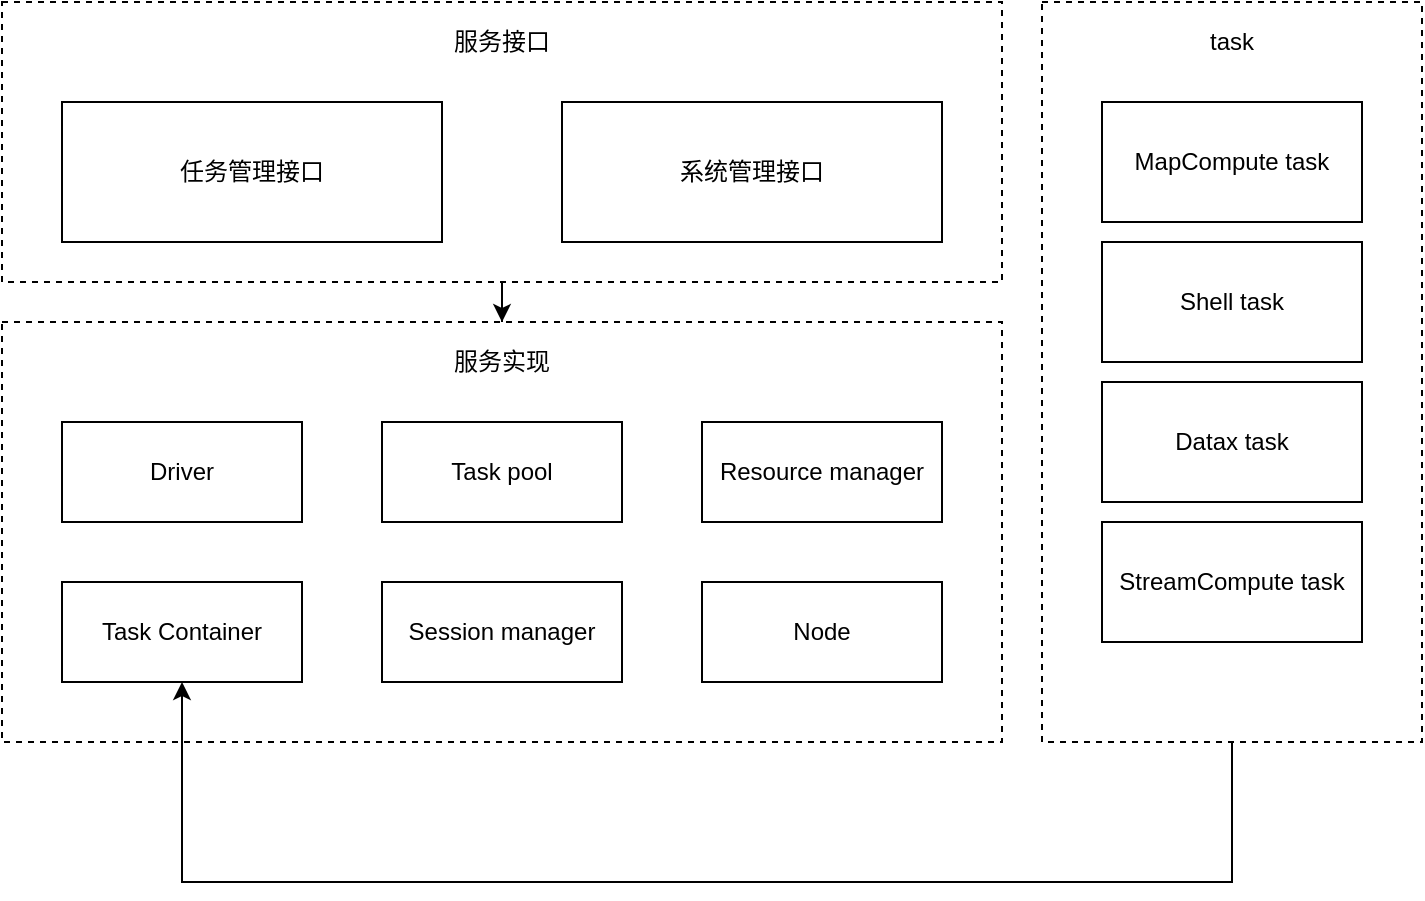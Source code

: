 <mxfile version="12.6.5" type="device"><diagram id="b2VdTtuiQnC4tg6ZsPgR" name="Page-1"><mxGraphModel dx="1024" dy="592" grid="1" gridSize="10" guides="1" tooltips="1" connect="1" arrows="1" fold="1" page="1" pageScale="1" pageWidth="2339" pageHeight="3300" math="0" shadow="0"><root><mxCell id="0"/><mxCell id="1" parent="0"/><mxCell id="pS1z1kY1MdL4Zd-jcvPW-20" style="edgeStyle=orthogonalEdgeStyle;rounded=0;orthogonalLoop=1;jettySize=auto;html=1;entryX=0.5;entryY=0;entryDx=0;entryDy=0;" edge="1" parent="1" source="pS1z1kY1MdL4Zd-jcvPW-1" target="pS1z1kY1MdL4Zd-jcvPW-2"><mxGeometry relative="1" as="geometry"/></mxCell><mxCell id="pS1z1kY1MdL4Zd-jcvPW-1" value="" style="rounded=0;whiteSpace=wrap;html=1;dashed=1;" vertex="1" parent="1"><mxGeometry x="110" y="100" width="500" height="140" as="geometry"/></mxCell><mxCell id="pS1z1kY1MdL4Zd-jcvPW-2" value="" style="rounded=0;whiteSpace=wrap;html=1;dashed=1;" vertex="1" parent="1"><mxGeometry x="110" y="260" width="500" height="210" as="geometry"/></mxCell><mxCell id="pS1z1kY1MdL4Zd-jcvPW-19" style="edgeStyle=orthogonalEdgeStyle;rounded=0;orthogonalLoop=1;jettySize=auto;html=1;entryX=0.5;entryY=1;entryDx=0;entryDy=0;" edge="1" parent="1" source="pS1z1kY1MdL4Zd-jcvPW-3" target="pS1z1kY1MdL4Zd-jcvPW-14"><mxGeometry relative="1" as="geometry"><Array as="points"><mxPoint x="725" y="540"/><mxPoint x="200" y="540"/></Array></mxGeometry></mxCell><mxCell id="pS1z1kY1MdL4Zd-jcvPW-3" value="" style="rounded=0;whiteSpace=wrap;html=1;dashed=1;" vertex="1" parent="1"><mxGeometry x="630" y="100" width="190" height="370" as="geometry"/></mxCell><mxCell id="pS1z1kY1MdL4Zd-jcvPW-4" value="服务接口" style="text;html=1;strokeColor=none;fillColor=none;align=center;verticalAlign=middle;whiteSpace=wrap;rounded=0;dashed=1;" vertex="1" parent="1"><mxGeometry x="300" y="110" width="120" height="20" as="geometry"/></mxCell><mxCell id="pS1z1kY1MdL4Zd-jcvPW-5" value="服务实现" style="text;html=1;strokeColor=none;fillColor=none;align=center;verticalAlign=middle;whiteSpace=wrap;rounded=0;dashed=1;" vertex="1" parent="1"><mxGeometry x="300" y="270" width="120" height="20" as="geometry"/></mxCell><mxCell id="pS1z1kY1MdL4Zd-jcvPW-6" value="task" style="text;html=1;strokeColor=none;fillColor=none;align=center;verticalAlign=middle;whiteSpace=wrap;rounded=0;dashed=1;" vertex="1" parent="1"><mxGeometry x="665" y="110" width="120" height="20" as="geometry"/></mxCell><mxCell id="pS1z1kY1MdL4Zd-jcvPW-7" value="任务管理接口" style="rounded=0;whiteSpace=wrap;html=1;" vertex="1" parent="1"><mxGeometry x="140" y="150" width="190" height="70" as="geometry"/></mxCell><mxCell id="pS1z1kY1MdL4Zd-jcvPW-8" value="系统管理接口" style="rounded=0;whiteSpace=wrap;html=1;" vertex="1" parent="1"><mxGeometry x="390" y="150" width="190" height="70" as="geometry"/></mxCell><mxCell id="pS1z1kY1MdL4Zd-jcvPW-9" value="MapCompute task" style="rounded=0;whiteSpace=wrap;html=1;" vertex="1" parent="1"><mxGeometry x="660" y="150" width="130" height="60" as="geometry"/></mxCell><mxCell id="pS1z1kY1MdL4Zd-jcvPW-10" value="Shell task" style="rounded=0;whiteSpace=wrap;html=1;" vertex="1" parent="1"><mxGeometry x="660" y="220" width="130" height="60" as="geometry"/></mxCell><mxCell id="pS1z1kY1MdL4Zd-jcvPW-11" value="Datax task" style="rounded=0;whiteSpace=wrap;html=1;" vertex="1" parent="1"><mxGeometry x="660" y="290" width="130" height="60" as="geometry"/></mxCell><mxCell id="pS1z1kY1MdL4Zd-jcvPW-12" value="StreamCompute task" style="rounded=0;whiteSpace=wrap;html=1;" vertex="1" parent="1"><mxGeometry x="660" y="360" width="130" height="60" as="geometry"/></mxCell><mxCell id="pS1z1kY1MdL4Zd-jcvPW-13" value="Driver" style="rounded=0;whiteSpace=wrap;html=1;" vertex="1" parent="1"><mxGeometry x="140" y="310" width="120" height="50" as="geometry"/></mxCell><mxCell id="pS1z1kY1MdL4Zd-jcvPW-14" value="Task Container" style="rounded=0;whiteSpace=wrap;html=1;" vertex="1" parent="1"><mxGeometry x="140" y="390" width="120" height="50" as="geometry"/></mxCell><mxCell id="pS1z1kY1MdL4Zd-jcvPW-15" value="Task pool" style="rounded=0;whiteSpace=wrap;html=1;" vertex="1" parent="1"><mxGeometry x="300" y="310" width="120" height="50" as="geometry"/></mxCell><mxCell id="pS1z1kY1MdL4Zd-jcvPW-16" value="Session manager" style="rounded=0;whiteSpace=wrap;html=1;" vertex="1" parent="1"><mxGeometry x="300" y="390" width="120" height="50" as="geometry"/></mxCell><mxCell id="pS1z1kY1MdL4Zd-jcvPW-17" value="Resource manager" style="rounded=0;whiteSpace=wrap;html=1;" vertex="1" parent="1"><mxGeometry x="460" y="310" width="120" height="50" as="geometry"/></mxCell><mxCell id="pS1z1kY1MdL4Zd-jcvPW-18" value="Node" style="rounded=0;whiteSpace=wrap;html=1;" vertex="1" parent="1"><mxGeometry x="460" y="390" width="120" height="50" as="geometry"/></mxCell></root></mxGraphModel></diagram></mxfile>